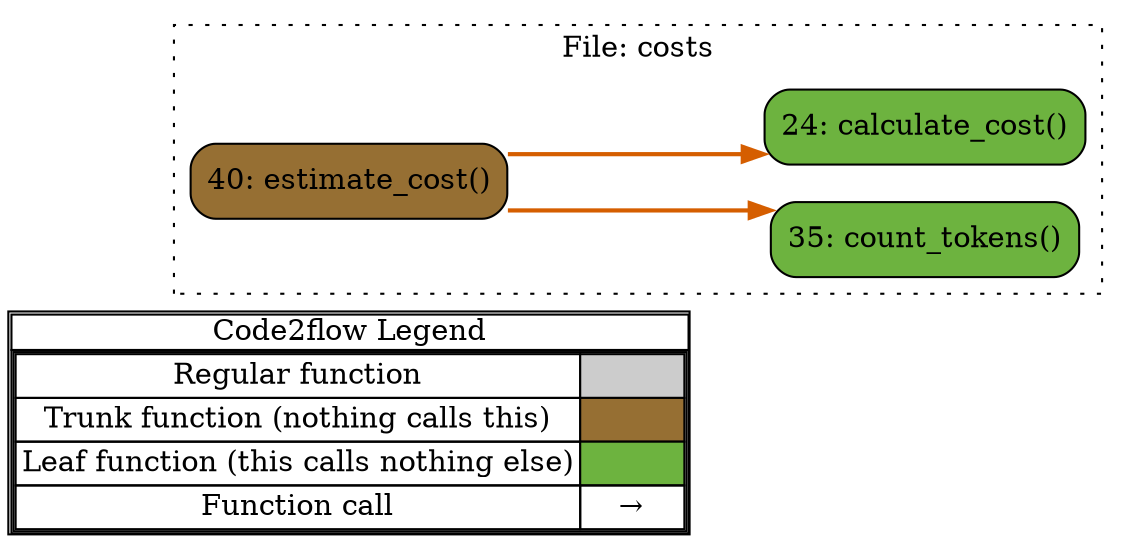 digraph G {
concentrate=true;
splines="ortho";
rankdir="LR";
subgraph legend{
    rank = min;
    label = "legend";
    Legend [shape=none, margin=0, label = <
        <table cellspacing="0" cellpadding="0" border="1"><tr><td>Code2flow Legend</td></tr><tr><td>
        <table cellspacing="0">
        <tr><td>Regular function</td><td width="50px" bgcolor='#cccccc'></td></tr>
        <tr><td>Trunk function (nothing calls this)</td><td bgcolor='#966F33'></td></tr>
        <tr><td>Leaf function (this calls nothing else)</td><td bgcolor='#6db33f'></td></tr>
        <tr><td>Function call</td><td><font color='black'>&#8594;</font></td></tr>
        </table></td></tr></table>
        >];
}node_72ed39df [label="35: count_tokens()" name="costs::count_tokens" shape="rect" style="rounded,filled" fillcolor="#6db33f" ];
node_9b9b2a45 [label="24: calculate_cost()" name="costs::calculate_cost" shape="rect" style="rounded,filled" fillcolor="#6db33f" ];
node_09996d6e [label="40: estimate_cost()" name="costs::estimate_cost" shape="rect" style="rounded,filled" fillcolor="#966F33" ];
node_09996d6e -> node_9b9b2a45 [color="#D55E00" penwidth="2"];
node_09996d6e -> node_72ed39df [color="#D55E00" penwidth="2"];
node_09996d6e -> node_9b9b2a45 [color="#D55E00" penwidth="2"];
node_09996d6e -> node_72ed39df [color="#D55E00" penwidth="2"];
node_09996d6e -> node_9b9b2a45 [color="#D55E00" penwidth="2"];
node_09996d6e -> node_72ed39df [color="#D55E00" penwidth="2"];
node_09996d6e -> node_72ed39df [color="#D55E00" penwidth="2"];
node_09996d6e -> node_9b9b2a45 [color="#D55E00" penwidth="2"];
node_09996d6e -> node_9b9b2a45 [color="#D55E00" penwidth="2"];
subgraph cluster_c9e62d3e {
    node_9b9b2a45 node_72ed39df node_09996d6e;
    label="File: costs";
    name="costs";
    style="filled";
    graph[style=dotted];
};
}
